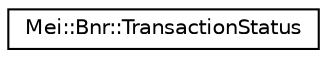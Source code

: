 digraph "Graphical Class Hierarchy"
{
  edge [fontname="Helvetica",fontsize="10",labelfontname="Helvetica",labelfontsize="10"];
  node [fontname="Helvetica",fontsize="10",shape=record];
  rankdir="LR";
  Node1 [label="Mei::Bnr::TransactionStatus",height=0.2,width=0.4,color="black", fillcolor="white", style="filled",URL="$a00181.html",tooltip="Transaction Status properties. "];
}
